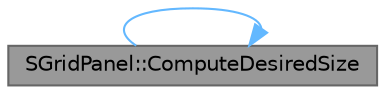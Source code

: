 digraph "SGridPanel::ComputeDesiredSize"
{
 // INTERACTIVE_SVG=YES
 // LATEX_PDF_SIZE
  bgcolor="transparent";
  edge [fontname=Helvetica,fontsize=10,labelfontname=Helvetica,labelfontsize=10];
  node [fontname=Helvetica,fontsize=10,shape=box,height=0.2,width=0.4];
  rankdir="RL";
  Node1 [id="Node000001",label="SGridPanel::ComputeDesiredSize",height=0.2,width=0.4,color="gray40", fillcolor="grey60", style="filled", fontcolor="black",tooltip="A Panel's desired size in the space required to arrange of its children on the screen while respectin..."];
  Node1 -> Node1 [id="edge1_Node000001_Node000001",dir="back",color="steelblue1",style="solid",tooltip=" "];
}
